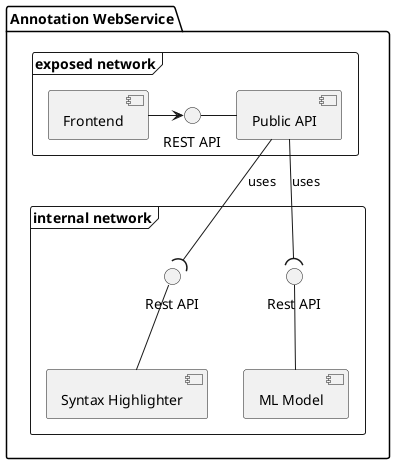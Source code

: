 @startuml
skinparam defaultFontName Hevetica Neue

package "Annotation WebService" {
  frame "exposed network" {
    [Frontend] as FrontendService
    
    () "REST API" as PAPIAPI
    [Public API] as PAPI
    PAPIAPI -  PAPI
  }
  
  frame "internal network" {

    () "Rest API" as SHAPI
    [Syntax Highlighter] as SH
    SHAPI -- SH
    
    () "Rest API" as MLAPI
    [ML Model] as ML
    MLAPI -- ML
  }
  
  
  FrontendService -> PAPIAPI
 
  PAPI --( SHAPI :uses
  PAPI --( MLAPI :uses
  
}
@enduml